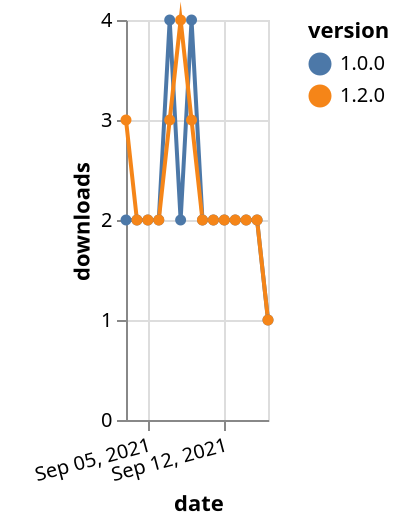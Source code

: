 {"$schema": "https://vega.github.io/schema/vega-lite/v5.json", "description": "A simple bar chart with embedded data.", "data": {"values": [{"date": "2021-09-03", "total": 727, "delta": 2, "version": "1.0.0"}, {"date": "2021-09-04", "total": 729, "delta": 2, "version": "1.0.0"}, {"date": "2021-09-05", "total": 731, "delta": 2, "version": "1.0.0"}, {"date": "2021-09-06", "total": 733, "delta": 2, "version": "1.0.0"}, {"date": "2021-09-07", "total": 737, "delta": 4, "version": "1.0.0"}, {"date": "2021-09-08", "total": 739, "delta": 2, "version": "1.0.0"}, {"date": "2021-09-09", "total": 743, "delta": 4, "version": "1.0.0"}, {"date": "2021-09-10", "total": 745, "delta": 2, "version": "1.0.0"}, {"date": "2021-09-11", "total": 747, "delta": 2, "version": "1.0.0"}, {"date": "2021-09-12", "total": 749, "delta": 2, "version": "1.0.0"}, {"date": "2021-09-13", "total": 751, "delta": 2, "version": "1.0.0"}, {"date": "2021-09-14", "total": 753, "delta": 2, "version": "1.0.0"}, {"date": "2021-09-15", "total": 755, "delta": 2, "version": "1.0.0"}, {"date": "2021-09-16", "total": 756, "delta": 1, "version": "1.0.0"}, {"date": "2021-09-03", "total": 238, "delta": 3, "version": "1.2.0"}, {"date": "2021-09-04", "total": 240, "delta": 2, "version": "1.2.0"}, {"date": "2021-09-05", "total": 242, "delta": 2, "version": "1.2.0"}, {"date": "2021-09-06", "total": 244, "delta": 2, "version": "1.2.0"}, {"date": "2021-09-07", "total": 247, "delta": 3, "version": "1.2.0"}, {"date": "2021-09-08", "total": 251, "delta": 4, "version": "1.2.0"}, {"date": "2021-09-09", "total": 254, "delta": 3, "version": "1.2.0"}, {"date": "2021-09-10", "total": 256, "delta": 2, "version": "1.2.0"}, {"date": "2021-09-11", "total": 258, "delta": 2, "version": "1.2.0"}, {"date": "2021-09-12", "total": 260, "delta": 2, "version": "1.2.0"}, {"date": "2021-09-13", "total": 262, "delta": 2, "version": "1.2.0"}, {"date": "2021-09-14", "total": 264, "delta": 2, "version": "1.2.0"}, {"date": "2021-09-15", "total": 266, "delta": 2, "version": "1.2.0"}, {"date": "2021-09-16", "total": 267, "delta": 1, "version": "1.2.0"}]}, "width": "container", "mark": {"type": "line", "point": {"filled": true}}, "encoding": {"x": {"field": "date", "type": "temporal", "timeUnit": "yearmonthdate", "title": "date", "axis": {"labelAngle": -15}}, "y": {"field": "delta", "type": "quantitative", "title": "downloads"}, "color": {"field": "version", "type": "nominal"}, "tooltip": {"field": "delta"}}}